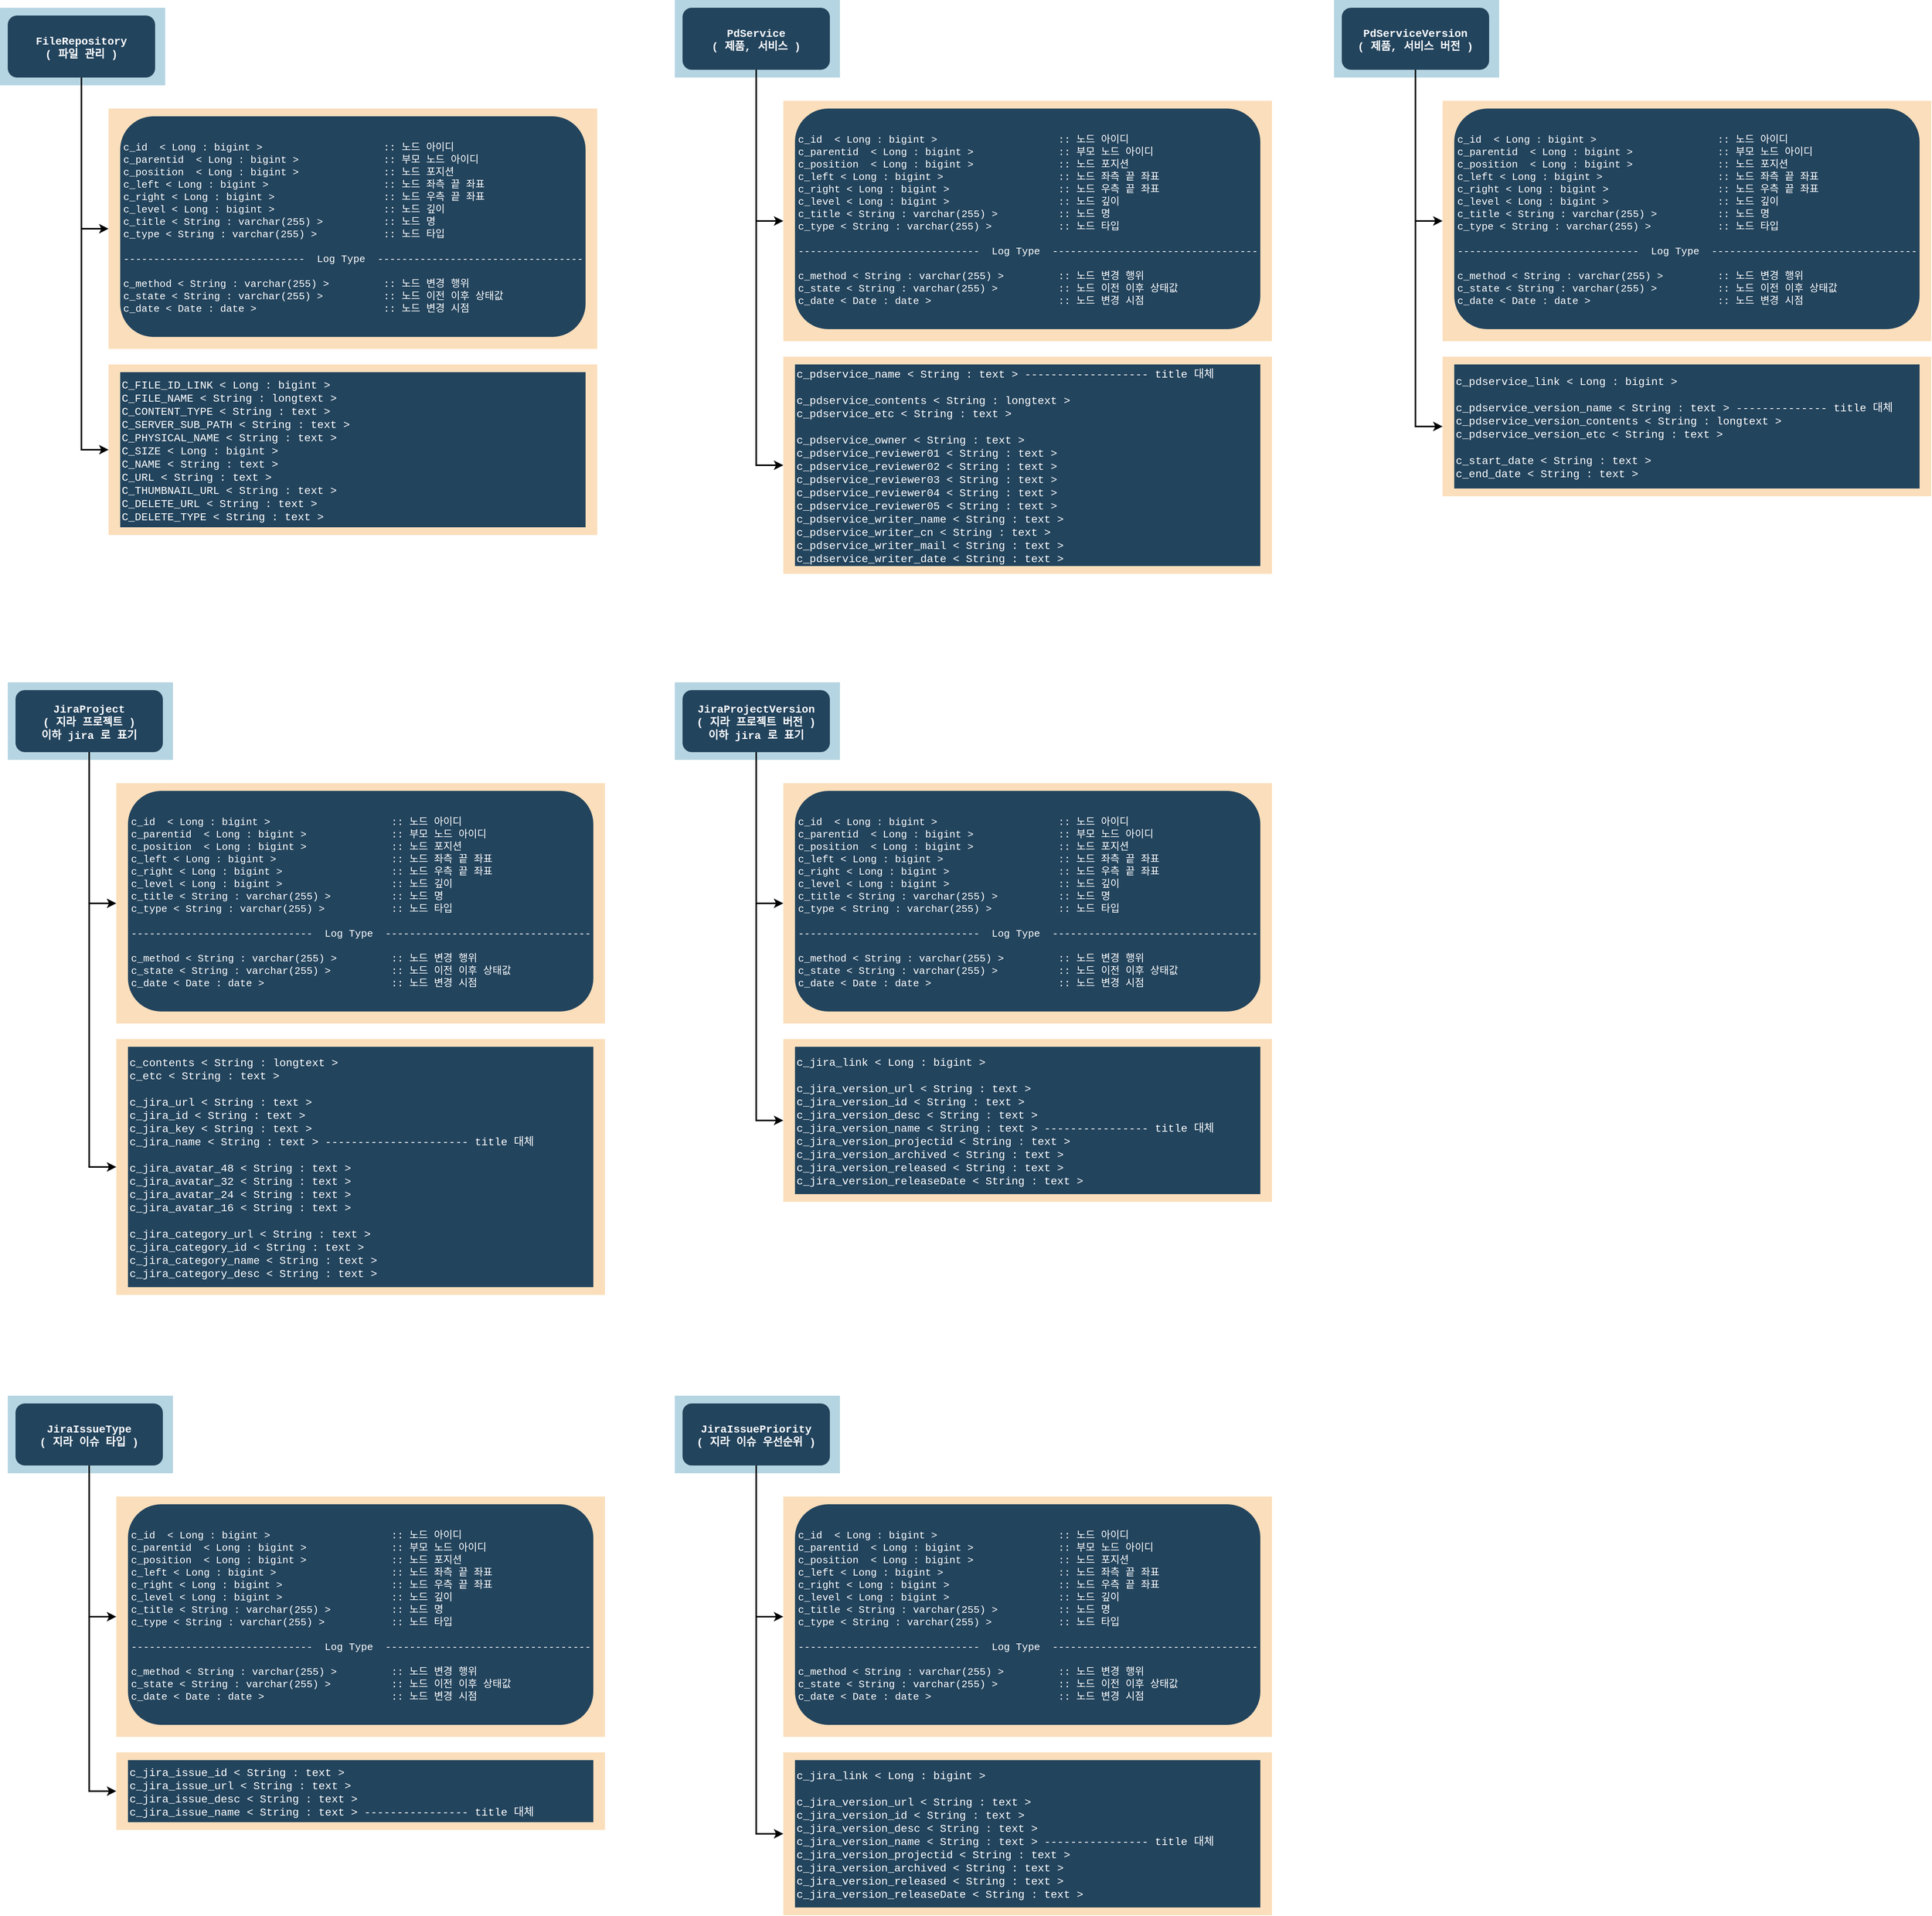 <mxfile version="21.0.10" type="github">
  <diagram name="페이지-1" id="RUyc2Q7VVCUn38qS7GnB">
    <mxGraphModel dx="1955" dy="1324" grid="1" gridSize="10" guides="1" tooltips="1" connect="1" arrows="1" fold="1" page="1" pageScale="1" pageWidth="827" pageHeight="1169" math="0" shadow="0">
      <root>
        <mxCell id="0" />
        <mxCell id="1" parent="0" />
        <mxCell id="3NGBtrKvB-5Wj472oprQ-4" value="" style="fillColor=#10739E;strokeColor=none;opacity=30;fontFamily=Courier New;" parent="1" vertex="1">
          <mxGeometry x="70" y="210" width="213" height="100" as="geometry" />
        </mxCell>
        <mxCell id="3NGBtrKvB-5Wj472oprQ-6" value="FileRepository&#xa;( 파일 관리 )" style="rounded=1;fillColor=#23445D;gradientColor=none;strokeColor=none;fontColor=#FFFFFF;fontStyle=1;fontFamily=Courier New;fontSize=14" parent="1" vertex="1">
          <mxGeometry x="80" y="220" width="190" height="80" as="geometry" />
        </mxCell>
        <mxCell id="3NGBtrKvB-5Wj472oprQ-12" value="" style="edgeStyle=elbowEdgeStyle;elbow=horizontal;strokeWidth=2;rounded=0;fontFamily=Courier New;entryX=0;entryY=0.5;entryDx=0;entryDy=0;" parent="1" source="3NGBtrKvB-5Wj472oprQ-6" edge="1" target="LiMFixPkiIBG6aPx5YbL-1">
          <mxGeometry x="-50" y="20" width="100" height="100" as="geometry">
            <mxPoint x="-50" y="120" as="sourcePoint" />
            <mxPoint x="210" y="487.25" as="targetPoint" />
            <Array as="points">
              <mxPoint x="175" y="320" />
            </Array>
          </mxGeometry>
        </mxCell>
        <mxCell id="3NGBtrKvB-5Wj472oprQ-13" value="" style="edgeStyle=elbowEdgeStyle;elbow=horizontal;strokeWidth=2;rounded=0;fontFamily=Courier New;entryX=0;entryY=0.5;entryDx=0;entryDy=0;" parent="1" source="3NGBtrKvB-5Wj472oprQ-6" target="LiMFixPkiIBG6aPx5YbL-3" edge="1">
          <mxGeometry x="-50" y="20" width="100" height="100" as="geometry">
            <mxPoint x="-50" y="120" as="sourcePoint" />
            <mxPoint x="215" y="710" as="targetPoint" />
            <Array as="points">
              <mxPoint x="175" y="360" />
            </Array>
          </mxGeometry>
        </mxCell>
        <mxCell id="LiMFixPkiIBG6aPx5YbL-1" value="" style="fillColor=#F2931E;strokeColor=none;opacity=30;fontFamily=Courier New;" vertex="1" parent="1">
          <mxGeometry x="210" y="340" width="630" height="310" as="geometry" />
        </mxCell>
        <mxCell id="LiMFixPkiIBG6aPx5YbL-2" value="c_id  &lt; Long : bigint &gt;                    :: 노드 아이디&#xa;c_parentid  &lt; Long : bigint &gt;              :: 부모 노드 아이디&#xa;c_position  &lt; Long : bigint &gt;              :: 노드 포지션&#xa;c_left &lt; Long : bigint &gt;                   :: 노드 좌측 끝 좌표&#xa;c_right &lt; Long : bigint &gt;                  :: 노드 우측 끝 좌표&#xa;c_level &lt; Long : bigint &gt;                  :: 노드 깊이&#xa;c_title &lt; String : varchar(255) &gt;          :: 노드 명&#xa;c_type &lt; String : varchar(255) &gt;           :: 노드 타입&#xa;&#xa;------------------------------  Log Type  ----------------------------------&#xa;&#xa;c_method &lt; String : varchar(255) &gt;         :: 노드 변경 행위&#xa;c_state &lt; String : varchar(255) &gt;          :: 노드 이전 이후 상태값&#xa;c_date &lt; Date : date &gt;                     :: 노드 변경 시점" style="rounded=1;fillColor=#23445D;gradientColor=none;strokeColor=none;fontColor=#FFFFFF;fontStyle=0;fontFamily=Courier New;fontSize=13;align=left;spacing=4;textDirection=ltr;" vertex="1" parent="1">
          <mxGeometry x="225" y="350" width="600" height="284.5" as="geometry" />
        </mxCell>
        <mxCell id="LiMFixPkiIBG6aPx5YbL-3" value="" style="fillColor=#F2931E;strokeColor=none;opacity=30;fontFamily=Courier New;" vertex="1" parent="1">
          <mxGeometry x="210" y="670" width="630" height="220" as="geometry" />
        </mxCell>
        <mxCell id="LiMFixPkiIBG6aPx5YbL-4" value="C_FILE_ID_LINK &lt; Long : bigint &gt;&#xa;C_FILE_NAME &lt; String : longtext &gt;&#xa;C_CONTENT_TYPE &lt; String : text &gt;&#xa;C_SERVER_SUB_PATH &lt; String : text &gt;&#xa;C_PHYSICAL_NAME &lt; String : text &gt;&#xa;C_SIZE &lt; Long : bigint &gt;&#xa;C_NAME &lt; String : text &gt;&#xa;C_URL &lt; String : text &gt;&#xa;C_THUMBNAIL_URL &lt; String : text &gt;&#xa;C_DELETE_URL &lt; String : text &gt;&#xa;C_DELETE_TYPE &lt; String : text &gt;" style="rounded=0;fillColor=#23445D;gradientColor=none;strokeColor=none;fontColor=#FFFFFF;fontStyle=0;fontFamily=Courier New;fontSize=14;align=left;" vertex="1" parent="1">
          <mxGeometry x="225" y="680" width="600" height="200" as="geometry" />
        </mxCell>
        <mxCell id="LiMFixPkiIBG6aPx5YbL-5" value="" style="fillColor=#10739E;strokeColor=none;opacity=30;fontFamily=Courier New;" vertex="1" parent="1">
          <mxGeometry x="940" y="200" width="213" height="100" as="geometry" />
        </mxCell>
        <mxCell id="LiMFixPkiIBG6aPx5YbL-6" value="PdService&#xa;( 제품, 서비스 )" style="rounded=1;fillColor=#23445D;gradientColor=none;strokeColor=none;fontColor=#FFFFFF;fontStyle=1;fontFamily=Courier New;fontSize=14" vertex="1" parent="1">
          <mxGeometry x="950" y="210" width="190" height="80" as="geometry" />
        </mxCell>
        <mxCell id="LiMFixPkiIBG6aPx5YbL-7" value="" style="edgeStyle=elbowEdgeStyle;elbow=horizontal;strokeWidth=2;rounded=0;fontFamily=Courier New;entryX=0;entryY=0.5;entryDx=0;entryDy=0;" edge="1" parent="1" source="LiMFixPkiIBG6aPx5YbL-6" target="LiMFixPkiIBG6aPx5YbL-9">
          <mxGeometry x="820" y="10" width="100" height="100" as="geometry">
            <mxPoint x="820" y="110" as="sourcePoint" />
            <mxPoint x="1080" y="477.25" as="targetPoint" />
            <Array as="points">
              <mxPoint x="1045" y="310" />
            </Array>
          </mxGeometry>
        </mxCell>
        <mxCell id="LiMFixPkiIBG6aPx5YbL-8" value="" style="edgeStyle=elbowEdgeStyle;elbow=horizontal;strokeWidth=2;rounded=0;fontFamily=Courier New;entryX=0;entryY=0.5;entryDx=0;entryDy=0;" edge="1" parent="1" source="LiMFixPkiIBG6aPx5YbL-6" target="LiMFixPkiIBG6aPx5YbL-11">
          <mxGeometry x="820" y="10" width="100" height="100" as="geometry">
            <mxPoint x="820" y="110" as="sourcePoint" />
            <mxPoint x="1085" y="700" as="targetPoint" />
            <Array as="points">
              <mxPoint x="1045" y="350" />
            </Array>
          </mxGeometry>
        </mxCell>
        <mxCell id="LiMFixPkiIBG6aPx5YbL-9" value="" style="fillColor=#F2931E;strokeColor=none;opacity=30;fontFamily=Courier New;" vertex="1" parent="1">
          <mxGeometry x="1080" y="330" width="630" height="310" as="geometry" />
        </mxCell>
        <mxCell id="LiMFixPkiIBG6aPx5YbL-10" value="c_id  &lt; Long : bigint &gt;                    :: 노드 아이디&#xa;c_parentid  &lt; Long : bigint &gt;              :: 부모 노드 아이디&#xa;c_position  &lt; Long : bigint &gt;              :: 노드 포지션&#xa;c_left &lt; Long : bigint &gt;                   :: 노드 좌측 끝 좌표&#xa;c_right &lt; Long : bigint &gt;                  :: 노드 우측 끝 좌표&#xa;c_level &lt; Long : bigint &gt;                  :: 노드 깊이&#xa;c_title &lt; String : varchar(255) &gt;          :: 노드 명&#xa;c_type &lt; String : varchar(255) &gt;           :: 노드 타입&#xa;&#xa;------------------------------  Log Type  ----------------------------------&#xa;&#xa;c_method &lt; String : varchar(255) &gt;         :: 노드 변경 행위&#xa;c_state &lt; String : varchar(255) &gt;          :: 노드 이전 이후 상태값&#xa;c_date &lt; Date : date &gt;                     :: 노드 변경 시점" style="rounded=1;fillColor=#23445D;gradientColor=none;strokeColor=none;fontColor=#FFFFFF;fontStyle=0;fontFamily=Courier New;fontSize=13;align=left;spacing=4;textDirection=ltr;" vertex="1" parent="1">
          <mxGeometry x="1095" y="340" width="600" height="284.5" as="geometry" />
        </mxCell>
        <mxCell id="LiMFixPkiIBG6aPx5YbL-11" value="" style="fillColor=#F2931E;strokeColor=none;opacity=30;fontFamily=Courier New;" vertex="1" parent="1">
          <mxGeometry x="1080" y="660" width="630" height="280" as="geometry" />
        </mxCell>
        <mxCell id="LiMFixPkiIBG6aPx5YbL-12" value="c_pdservice_name &lt; String : text &gt; ------------------- title 대체&#xa;&#xa;c_pdservice_contents &lt; String : longtext &gt;&#xa;c_pdservice_etc &lt; String : text &gt;&#xa;&#xa;c_pdservice_owner &lt; String : text &gt;&#xa;c_pdservice_reviewer01 &lt; String : text &gt;&#xa;c_pdservice_reviewer02 &lt; String : text &gt;&#xa;c_pdservice_reviewer03 &lt; String : text &gt;&#xa;c_pdservice_reviewer04 &lt; String : text &gt;&#xa;c_pdservice_reviewer05 &lt; String : text &gt;&#xa;c_pdservice_writer_name &lt; String : text &gt;&#xa;c_pdservice_writer_cn &lt; String : text &gt;&#xa;c_pdservice_writer_mail &lt; String : text &gt;&#xa;c_pdservice_writer_date &lt; String : text &gt;" style="rounded=0;fillColor=#23445D;gradientColor=none;strokeColor=none;fontColor=#FFFFFF;fontStyle=0;fontFamily=Courier New;fontSize=14;align=left;" vertex="1" parent="1">
          <mxGeometry x="1095" y="670" width="600" height="260" as="geometry" />
        </mxCell>
        <mxCell id="LiMFixPkiIBG6aPx5YbL-13" value="" style="fillColor=#10739E;strokeColor=none;opacity=30;fontFamily=Courier New;" vertex="1" parent="1">
          <mxGeometry x="1790" y="200" width="213" height="100" as="geometry" />
        </mxCell>
        <mxCell id="LiMFixPkiIBG6aPx5YbL-14" value="PdServiceVersion&#xa;( 제품, 서비스 버전 )" style="rounded=1;fillColor=#23445D;gradientColor=none;strokeColor=none;fontColor=#FFFFFF;fontStyle=1;fontFamily=Courier New;fontSize=14" vertex="1" parent="1">
          <mxGeometry x="1800" y="210" width="190" height="80" as="geometry" />
        </mxCell>
        <mxCell id="LiMFixPkiIBG6aPx5YbL-15" value="" style="edgeStyle=elbowEdgeStyle;elbow=horizontal;strokeWidth=2;rounded=0;fontFamily=Courier New;entryX=0;entryY=0.5;entryDx=0;entryDy=0;" edge="1" parent="1" source="LiMFixPkiIBG6aPx5YbL-14" target="LiMFixPkiIBG6aPx5YbL-17">
          <mxGeometry x="1670" y="10" width="100" height="100" as="geometry">
            <mxPoint x="1670" y="110" as="sourcePoint" />
            <mxPoint x="1930" y="477.25" as="targetPoint" />
            <Array as="points">
              <mxPoint x="1895" y="310" />
            </Array>
          </mxGeometry>
        </mxCell>
        <mxCell id="LiMFixPkiIBG6aPx5YbL-16" value="" style="edgeStyle=elbowEdgeStyle;elbow=horizontal;strokeWidth=2;rounded=0;fontFamily=Courier New;entryX=0;entryY=0.5;entryDx=0;entryDy=0;" edge="1" parent="1" source="LiMFixPkiIBG6aPx5YbL-14" target="LiMFixPkiIBG6aPx5YbL-19">
          <mxGeometry x="1670" y="10" width="100" height="100" as="geometry">
            <mxPoint x="1670" y="110" as="sourcePoint" />
            <mxPoint x="1935" y="700" as="targetPoint" />
            <Array as="points">
              <mxPoint x="1895" y="350" />
            </Array>
          </mxGeometry>
        </mxCell>
        <mxCell id="LiMFixPkiIBG6aPx5YbL-17" value="" style="fillColor=#F2931E;strokeColor=none;opacity=30;fontFamily=Courier New;" vertex="1" parent="1">
          <mxGeometry x="1930" y="330" width="630" height="310" as="geometry" />
        </mxCell>
        <mxCell id="LiMFixPkiIBG6aPx5YbL-18" value="c_id  &lt; Long : bigint &gt;                    :: 노드 아이디&#xa;c_parentid  &lt; Long : bigint &gt;              :: 부모 노드 아이디&#xa;c_position  &lt; Long : bigint &gt;              :: 노드 포지션&#xa;c_left &lt; Long : bigint &gt;                   :: 노드 좌측 끝 좌표&#xa;c_right &lt; Long : bigint &gt;                  :: 노드 우측 끝 좌표&#xa;c_level &lt; Long : bigint &gt;                  :: 노드 깊이&#xa;c_title &lt; String : varchar(255) &gt;          :: 노드 명&#xa;c_type &lt; String : varchar(255) &gt;           :: 노드 타입&#xa;&#xa;------------------------------  Log Type  ----------------------------------&#xa;&#xa;c_method &lt; String : varchar(255) &gt;         :: 노드 변경 행위&#xa;c_state &lt; String : varchar(255) &gt;          :: 노드 이전 이후 상태값&#xa;c_date &lt; Date : date &gt;                     :: 노드 변경 시점" style="rounded=1;fillColor=#23445D;gradientColor=none;strokeColor=none;fontColor=#FFFFFF;fontStyle=0;fontFamily=Courier New;fontSize=13;align=left;spacing=4;textDirection=ltr;" vertex="1" parent="1">
          <mxGeometry x="1945" y="340" width="600" height="284.5" as="geometry" />
        </mxCell>
        <mxCell id="LiMFixPkiIBG6aPx5YbL-19" value="" style="fillColor=#F2931E;strokeColor=none;opacity=30;fontFamily=Courier New;" vertex="1" parent="1">
          <mxGeometry x="1930" y="660" width="630" height="180" as="geometry" />
        </mxCell>
        <mxCell id="LiMFixPkiIBG6aPx5YbL-20" value="c_pdservice_link &lt; Long : bigint &gt;&#xa;&#xa;c_pdservice_version_name &lt; String : text &gt; -------------- title 대체&#xa;c_pdservice_version_contents &lt; String : longtext &gt;&#xa;c_pdservice_version_etc &lt; String : text &gt;&#xa;&#xa;c_start_date &lt; String : text &gt;&#xa;c_end_date &lt; String : text &gt;" style="rounded=0;fillColor=#23445D;gradientColor=none;strokeColor=none;fontColor=#FFFFFF;fontStyle=0;fontFamily=Courier New;fontSize=14;align=left;" vertex="1" parent="1">
          <mxGeometry x="1945" y="670" width="600" height="160" as="geometry" />
        </mxCell>
        <mxCell id="LiMFixPkiIBG6aPx5YbL-21" value="" style="fillColor=#10739E;strokeColor=none;opacity=30;fontFamily=Courier New;" vertex="1" parent="1">
          <mxGeometry x="80" y="1080" width="213" height="100" as="geometry" />
        </mxCell>
        <mxCell id="LiMFixPkiIBG6aPx5YbL-22" value="JiraProject&#xa;( 지라 프로젝트 )&#xa;이하 jira 로 표기" style="rounded=1;fillColor=#23445D;gradientColor=none;strokeColor=none;fontColor=#FFFFFF;fontStyle=1;fontFamily=Courier New;fontSize=14" vertex="1" parent="1">
          <mxGeometry x="90" y="1090" width="190" height="80" as="geometry" />
        </mxCell>
        <mxCell id="LiMFixPkiIBG6aPx5YbL-23" value="" style="edgeStyle=elbowEdgeStyle;elbow=horizontal;strokeWidth=2;rounded=0;fontFamily=Courier New;entryX=0;entryY=0.5;entryDx=0;entryDy=0;" edge="1" parent="1" source="LiMFixPkiIBG6aPx5YbL-22" target="LiMFixPkiIBG6aPx5YbL-25">
          <mxGeometry x="-40" y="890" width="100" height="100" as="geometry">
            <mxPoint x="-40" y="990" as="sourcePoint" />
            <mxPoint x="220" y="1357.25" as="targetPoint" />
            <Array as="points">
              <mxPoint x="185" y="1190" />
            </Array>
          </mxGeometry>
        </mxCell>
        <mxCell id="LiMFixPkiIBG6aPx5YbL-24" value="" style="edgeStyle=elbowEdgeStyle;elbow=horizontal;strokeWidth=2;rounded=0;fontFamily=Courier New;entryX=0;entryY=0.5;entryDx=0;entryDy=0;" edge="1" parent="1" source="LiMFixPkiIBG6aPx5YbL-22" target="LiMFixPkiIBG6aPx5YbL-27">
          <mxGeometry x="-40" y="890" width="100" height="100" as="geometry">
            <mxPoint x="-40" y="990" as="sourcePoint" />
            <mxPoint x="225" y="1580" as="targetPoint" />
            <Array as="points">
              <mxPoint x="185" y="1230" />
            </Array>
          </mxGeometry>
        </mxCell>
        <mxCell id="LiMFixPkiIBG6aPx5YbL-25" value="" style="fillColor=#F2931E;strokeColor=none;opacity=30;fontFamily=Courier New;" vertex="1" parent="1">
          <mxGeometry x="220" y="1210" width="630" height="310" as="geometry" />
        </mxCell>
        <mxCell id="LiMFixPkiIBG6aPx5YbL-26" value="c_id  &lt; Long : bigint &gt;                    :: 노드 아이디&#xa;c_parentid  &lt; Long : bigint &gt;              :: 부모 노드 아이디&#xa;c_position  &lt; Long : bigint &gt;              :: 노드 포지션&#xa;c_left &lt; Long : bigint &gt;                   :: 노드 좌측 끝 좌표&#xa;c_right &lt; Long : bigint &gt;                  :: 노드 우측 끝 좌표&#xa;c_level &lt; Long : bigint &gt;                  :: 노드 깊이&#xa;c_title &lt; String : varchar(255) &gt;          :: 노드 명&#xa;c_type &lt; String : varchar(255) &gt;           :: 노드 타입&#xa;&#xa;------------------------------  Log Type  ----------------------------------&#xa;&#xa;c_method &lt; String : varchar(255) &gt;         :: 노드 변경 행위&#xa;c_state &lt; String : varchar(255) &gt;          :: 노드 이전 이후 상태값&#xa;c_date &lt; Date : date &gt;                     :: 노드 변경 시점" style="rounded=1;fillColor=#23445D;gradientColor=none;strokeColor=none;fontColor=#FFFFFF;fontStyle=0;fontFamily=Courier New;fontSize=13;align=left;spacing=4;textDirection=ltr;" vertex="1" parent="1">
          <mxGeometry x="235" y="1220" width="600" height="284.5" as="geometry" />
        </mxCell>
        <mxCell id="LiMFixPkiIBG6aPx5YbL-27" value="" style="fillColor=#F2931E;strokeColor=none;opacity=30;fontFamily=Courier New;" vertex="1" parent="1">
          <mxGeometry x="220" y="1540" width="630" height="330" as="geometry" />
        </mxCell>
        <mxCell id="LiMFixPkiIBG6aPx5YbL-28" value="c_contents &lt; String : longtext &gt;&#xa;c_etc &lt; String : text &gt;&#xa;&#xa;c_jira_url &lt; String : text &gt;&#xa;c_jira_id &lt; String : text &gt;  &#xa;c_jira_key &lt; String : text &gt;&#xa;c_jira_name &lt; String : text &gt; ---------------------- title 대체&#xa;&#xa;c_jira_avatar_48 &lt; String : text &gt;&#xa;c_jira_avatar_32 &lt; String : text &gt;&#xa;c_jira_avatar_24 &lt; String : text &gt;&#xa;c_jira_avatar_16 &lt; String : text &gt;&#xa;&#xa;c_jira_category_url &lt; String : text &gt;&#xa;c_jira_category_id &lt; String : text &gt;&#xa;c_jira_category_name &lt; String : text &gt;&#xa;c_jira_category_desc &lt; String : text &gt;" style="rounded=0;fillColor=#23445D;gradientColor=none;strokeColor=none;fontColor=#FFFFFF;fontStyle=0;fontFamily=Courier New;fontSize=14;align=left;" vertex="1" parent="1">
          <mxGeometry x="235" y="1550" width="600" height="310" as="geometry" />
        </mxCell>
        <mxCell id="LiMFixPkiIBG6aPx5YbL-29" value="" style="fillColor=#10739E;strokeColor=none;opacity=30;fontFamily=Courier New;" vertex="1" parent="1">
          <mxGeometry x="940" y="1080" width="213" height="100" as="geometry" />
        </mxCell>
        <mxCell id="LiMFixPkiIBG6aPx5YbL-30" value="JiraProjectVersion&#xa;( 지라 프로젝트 버전 )&#xa;이하 jira 로 표기" style="rounded=1;fillColor=#23445D;gradientColor=none;strokeColor=none;fontColor=#FFFFFF;fontStyle=1;fontFamily=Courier New;fontSize=14" vertex="1" parent="1">
          <mxGeometry x="950" y="1090" width="190" height="80" as="geometry" />
        </mxCell>
        <mxCell id="LiMFixPkiIBG6aPx5YbL-31" value="" style="edgeStyle=elbowEdgeStyle;elbow=horizontal;strokeWidth=2;rounded=0;fontFamily=Courier New;entryX=0;entryY=0.5;entryDx=0;entryDy=0;" edge="1" parent="1" source="LiMFixPkiIBG6aPx5YbL-30" target="LiMFixPkiIBG6aPx5YbL-33">
          <mxGeometry x="820" y="890" width="100" height="100" as="geometry">
            <mxPoint x="820" y="990" as="sourcePoint" />
            <mxPoint x="1080" y="1357.25" as="targetPoint" />
            <Array as="points">
              <mxPoint x="1045" y="1190" />
            </Array>
          </mxGeometry>
        </mxCell>
        <mxCell id="LiMFixPkiIBG6aPx5YbL-32" value="" style="edgeStyle=elbowEdgeStyle;elbow=horizontal;strokeWidth=2;rounded=0;fontFamily=Courier New;entryX=0;entryY=0.5;entryDx=0;entryDy=0;" edge="1" parent="1" source="LiMFixPkiIBG6aPx5YbL-30" target="LiMFixPkiIBG6aPx5YbL-35">
          <mxGeometry x="820" y="890" width="100" height="100" as="geometry">
            <mxPoint x="820" y="990" as="sourcePoint" />
            <mxPoint x="1085" y="1580" as="targetPoint" />
            <Array as="points">
              <mxPoint x="1045" y="1230" />
            </Array>
          </mxGeometry>
        </mxCell>
        <mxCell id="LiMFixPkiIBG6aPx5YbL-33" value="" style="fillColor=#F2931E;strokeColor=none;opacity=30;fontFamily=Courier New;" vertex="1" parent="1">
          <mxGeometry x="1080" y="1210" width="630" height="310" as="geometry" />
        </mxCell>
        <mxCell id="LiMFixPkiIBG6aPx5YbL-34" value="c_id  &lt; Long : bigint &gt;                    :: 노드 아이디&#xa;c_parentid  &lt; Long : bigint &gt;              :: 부모 노드 아이디&#xa;c_position  &lt; Long : bigint &gt;              :: 노드 포지션&#xa;c_left &lt; Long : bigint &gt;                   :: 노드 좌측 끝 좌표&#xa;c_right &lt; Long : bigint &gt;                  :: 노드 우측 끝 좌표&#xa;c_level &lt; Long : bigint &gt;                  :: 노드 깊이&#xa;c_title &lt; String : varchar(255) &gt;          :: 노드 명&#xa;c_type &lt; String : varchar(255) &gt;           :: 노드 타입&#xa;&#xa;------------------------------  Log Type  ----------------------------------&#xa;&#xa;c_method &lt; String : varchar(255) &gt;         :: 노드 변경 행위&#xa;c_state &lt; String : varchar(255) &gt;          :: 노드 이전 이후 상태값&#xa;c_date &lt; Date : date &gt;                     :: 노드 변경 시점" style="rounded=1;fillColor=#23445D;gradientColor=none;strokeColor=none;fontColor=#FFFFFF;fontStyle=0;fontFamily=Courier New;fontSize=13;align=left;spacing=4;textDirection=ltr;" vertex="1" parent="1">
          <mxGeometry x="1095" y="1220" width="600" height="284.5" as="geometry" />
        </mxCell>
        <mxCell id="LiMFixPkiIBG6aPx5YbL-35" value="" style="fillColor=#F2931E;strokeColor=none;opacity=30;fontFamily=Courier New;" vertex="1" parent="1">
          <mxGeometry x="1080" y="1540" width="630" height="210" as="geometry" />
        </mxCell>
        <mxCell id="LiMFixPkiIBG6aPx5YbL-36" value="c_jira_link &lt; Long : bigint &gt;&#xa;&#xa;c_jira_version_url &lt; String : text &gt;&#xa;c_jira_version_id &lt; String : text &gt;&#xa;c_jira_version_desc &lt; String : text &gt;&#xa;c_jira_version_name &lt; String : text &gt; ---------------- title 대체&#xa;c_jira_version_projectid &lt; String : text &gt;&#xa;c_jira_version_archived &lt; String : text &gt;&#xa;c_jira_version_released &lt; String : text &gt;&#xa;c_jira_version_releaseDate &lt; String : text &gt;" style="rounded=0;fillColor=#23445D;gradientColor=none;strokeColor=none;fontColor=#FFFFFF;fontStyle=0;fontFamily=Courier New;fontSize=14;align=left;" vertex="1" parent="1">
          <mxGeometry x="1095" y="1550" width="600" height="190" as="geometry" />
        </mxCell>
        <mxCell id="LiMFixPkiIBG6aPx5YbL-39" value="" style="fillColor=#10739E;strokeColor=none;opacity=30;fontFamily=Courier New;" vertex="1" parent="1">
          <mxGeometry x="80" y="2000" width="213" height="100" as="geometry" />
        </mxCell>
        <mxCell id="LiMFixPkiIBG6aPx5YbL-40" value="JiraIssueType&#xa;( 지라 이슈 타입 )" style="rounded=1;fillColor=#23445D;gradientColor=none;strokeColor=none;fontColor=#FFFFFF;fontStyle=1;fontFamily=Courier New;fontSize=14" vertex="1" parent="1">
          <mxGeometry x="90" y="2010" width="190" height="80" as="geometry" />
        </mxCell>
        <mxCell id="LiMFixPkiIBG6aPx5YbL-41" value="" style="edgeStyle=elbowEdgeStyle;elbow=horizontal;strokeWidth=2;rounded=0;fontFamily=Courier New;entryX=0;entryY=0.5;entryDx=0;entryDy=0;" edge="1" parent="1" source="LiMFixPkiIBG6aPx5YbL-40" target="LiMFixPkiIBG6aPx5YbL-43">
          <mxGeometry x="-40" y="1810" width="100" height="100" as="geometry">
            <mxPoint x="-40" y="1910" as="sourcePoint" />
            <mxPoint x="220" y="2277.25" as="targetPoint" />
            <Array as="points">
              <mxPoint x="185" y="2110" />
            </Array>
          </mxGeometry>
        </mxCell>
        <mxCell id="LiMFixPkiIBG6aPx5YbL-42" value="" style="edgeStyle=elbowEdgeStyle;elbow=horizontal;strokeWidth=2;rounded=0;fontFamily=Courier New;entryX=0;entryY=0.5;entryDx=0;entryDy=0;" edge="1" parent="1" source="LiMFixPkiIBG6aPx5YbL-40" target="LiMFixPkiIBG6aPx5YbL-45">
          <mxGeometry x="-40" y="1810" width="100" height="100" as="geometry">
            <mxPoint x="-40" y="1910" as="sourcePoint" />
            <mxPoint x="225" y="2500" as="targetPoint" />
            <Array as="points">
              <mxPoint x="185" y="2150" />
            </Array>
          </mxGeometry>
        </mxCell>
        <mxCell id="LiMFixPkiIBG6aPx5YbL-43" value="" style="fillColor=#F2931E;strokeColor=none;opacity=30;fontFamily=Courier New;" vertex="1" parent="1">
          <mxGeometry x="220" y="2130" width="630" height="310" as="geometry" />
        </mxCell>
        <mxCell id="LiMFixPkiIBG6aPx5YbL-44" value="c_id  &lt; Long : bigint &gt;                    :: 노드 아이디&#xa;c_parentid  &lt; Long : bigint &gt;              :: 부모 노드 아이디&#xa;c_position  &lt; Long : bigint &gt;              :: 노드 포지션&#xa;c_left &lt; Long : bigint &gt;                   :: 노드 좌측 끝 좌표&#xa;c_right &lt; Long : bigint &gt;                  :: 노드 우측 끝 좌표&#xa;c_level &lt; Long : bigint &gt;                  :: 노드 깊이&#xa;c_title &lt; String : varchar(255) &gt;          :: 노드 명&#xa;c_type &lt; String : varchar(255) &gt;           :: 노드 타입&#xa;&#xa;------------------------------  Log Type  ----------------------------------&#xa;&#xa;c_method &lt; String : varchar(255) &gt;         :: 노드 변경 행위&#xa;c_state &lt; String : varchar(255) &gt;          :: 노드 이전 이후 상태값&#xa;c_date &lt; Date : date &gt;                     :: 노드 변경 시점" style="rounded=1;fillColor=#23445D;gradientColor=none;strokeColor=none;fontColor=#FFFFFF;fontStyle=0;fontFamily=Courier New;fontSize=13;align=left;spacing=4;textDirection=ltr;" vertex="1" parent="1">
          <mxGeometry x="235" y="2140" width="600" height="284.5" as="geometry" />
        </mxCell>
        <mxCell id="LiMFixPkiIBG6aPx5YbL-45" value="" style="fillColor=#F2931E;strokeColor=none;opacity=30;fontFamily=Courier New;" vertex="1" parent="1">
          <mxGeometry x="220" y="2460" width="630" height="100" as="geometry" />
        </mxCell>
        <mxCell id="LiMFixPkiIBG6aPx5YbL-46" value="c_jira_issue_id &lt; String : text &gt;&#xa;c_jira_issue_url &lt; String : text &gt;&#xa;c_jira_issue_desc &lt; String : text &gt;&#xa;c_jira_issue_name &lt; String : text &gt; ---------------- title 대체" style="rounded=0;fillColor=#23445D;gradientColor=none;strokeColor=none;fontColor=#FFFFFF;fontStyle=0;fontFamily=Courier New;fontSize=14;align=left;" vertex="1" parent="1">
          <mxGeometry x="235" y="2470" width="600" height="80" as="geometry" />
        </mxCell>
        <mxCell id="LiMFixPkiIBG6aPx5YbL-47" value="" style="fillColor=#10739E;strokeColor=none;opacity=30;fontFamily=Courier New;" vertex="1" parent="1">
          <mxGeometry x="940" y="2000" width="213" height="100" as="geometry" />
        </mxCell>
        <mxCell id="LiMFixPkiIBG6aPx5YbL-48" value="JiraIssuePriority&#xa;( 지라 이슈 우선순위 )" style="rounded=1;fillColor=#23445D;gradientColor=none;strokeColor=none;fontColor=#FFFFFF;fontStyle=1;fontFamily=Courier New;fontSize=14" vertex="1" parent="1">
          <mxGeometry x="950" y="2010" width="190" height="80" as="geometry" />
        </mxCell>
        <mxCell id="LiMFixPkiIBG6aPx5YbL-49" value="" style="edgeStyle=elbowEdgeStyle;elbow=horizontal;strokeWidth=2;rounded=0;fontFamily=Courier New;entryX=0;entryY=0.5;entryDx=0;entryDy=0;" edge="1" parent="1" source="LiMFixPkiIBG6aPx5YbL-48" target="LiMFixPkiIBG6aPx5YbL-51">
          <mxGeometry x="820" y="1810" width="100" height="100" as="geometry">
            <mxPoint x="820" y="1910" as="sourcePoint" />
            <mxPoint x="1080" y="2277.25" as="targetPoint" />
            <Array as="points">
              <mxPoint x="1045" y="2110" />
            </Array>
          </mxGeometry>
        </mxCell>
        <mxCell id="LiMFixPkiIBG6aPx5YbL-50" value="" style="edgeStyle=elbowEdgeStyle;elbow=horizontal;strokeWidth=2;rounded=0;fontFamily=Courier New;entryX=0;entryY=0.5;entryDx=0;entryDy=0;" edge="1" parent="1" source="LiMFixPkiIBG6aPx5YbL-48" target="LiMFixPkiIBG6aPx5YbL-53">
          <mxGeometry x="820" y="1810" width="100" height="100" as="geometry">
            <mxPoint x="820" y="1910" as="sourcePoint" />
            <mxPoint x="1085" y="2500" as="targetPoint" />
            <Array as="points">
              <mxPoint x="1045" y="2150" />
            </Array>
          </mxGeometry>
        </mxCell>
        <mxCell id="LiMFixPkiIBG6aPx5YbL-51" value="" style="fillColor=#F2931E;strokeColor=none;opacity=30;fontFamily=Courier New;" vertex="1" parent="1">
          <mxGeometry x="1080" y="2130" width="630" height="310" as="geometry" />
        </mxCell>
        <mxCell id="LiMFixPkiIBG6aPx5YbL-52" value="c_id  &lt; Long : bigint &gt;                    :: 노드 아이디&#xa;c_parentid  &lt; Long : bigint &gt;              :: 부모 노드 아이디&#xa;c_position  &lt; Long : bigint &gt;              :: 노드 포지션&#xa;c_left &lt; Long : bigint &gt;                   :: 노드 좌측 끝 좌표&#xa;c_right &lt; Long : bigint &gt;                  :: 노드 우측 끝 좌표&#xa;c_level &lt; Long : bigint &gt;                  :: 노드 깊이&#xa;c_title &lt; String : varchar(255) &gt;          :: 노드 명&#xa;c_type &lt; String : varchar(255) &gt;           :: 노드 타입&#xa;&#xa;------------------------------  Log Type  ----------------------------------&#xa;&#xa;c_method &lt; String : varchar(255) &gt;         :: 노드 변경 행위&#xa;c_state &lt; String : varchar(255) &gt;          :: 노드 이전 이후 상태값&#xa;c_date &lt; Date : date &gt;                     :: 노드 변경 시점" style="rounded=1;fillColor=#23445D;gradientColor=none;strokeColor=none;fontColor=#FFFFFF;fontStyle=0;fontFamily=Courier New;fontSize=13;align=left;spacing=4;textDirection=ltr;" vertex="1" parent="1">
          <mxGeometry x="1095" y="2140" width="600" height="284.5" as="geometry" />
        </mxCell>
        <mxCell id="LiMFixPkiIBG6aPx5YbL-53" value="" style="fillColor=#F2931E;strokeColor=none;opacity=30;fontFamily=Courier New;" vertex="1" parent="1">
          <mxGeometry x="1080" y="2460" width="630" height="210" as="geometry" />
        </mxCell>
        <mxCell id="LiMFixPkiIBG6aPx5YbL-54" value="c_jira_link &lt; Long : bigint &gt;&#xa;&#xa;c_jira_version_url &lt; String : text &gt;&#xa;c_jira_version_id &lt; String : text &gt;&#xa;c_jira_version_desc &lt; String : text &gt;&#xa;c_jira_version_name &lt; String : text &gt; ---------------- title 대체&#xa;c_jira_version_projectid &lt; String : text &gt;&#xa;c_jira_version_archived &lt; String : text &gt;&#xa;c_jira_version_released &lt; String : text &gt;&#xa;c_jira_version_releaseDate &lt; String : text &gt;" style="rounded=0;fillColor=#23445D;gradientColor=none;strokeColor=none;fontColor=#FFFFFF;fontStyle=0;fontFamily=Courier New;fontSize=14;align=left;" vertex="1" parent="1">
          <mxGeometry x="1095" y="2470" width="600" height="190" as="geometry" />
        </mxCell>
      </root>
    </mxGraphModel>
  </diagram>
</mxfile>
